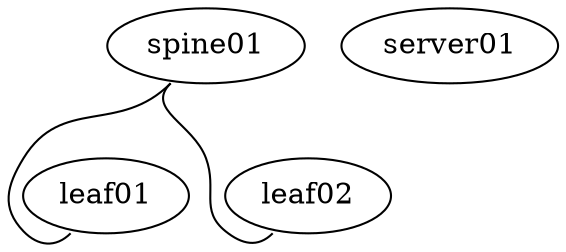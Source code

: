 graph site {
 "spine01" [function="spine" os="CumulusCommunity/cumulus-vx" version="3.7.6" memory="1024" config="./helper_scripts/extra_switch_config.sh" mgmt_ip="192.168.200.1"]
 "leaf01" [function="leaf" os="CumulusCommunity/cumulus-vx" version="3.7.6" memory="1024" config="./helper_scripts/extra_switch_config.sh" mgmt_ip="192.168.200.2"]
 "leaf02" [function="leaf" os="CumulusCommunity/cumulus-vx" version="3.7.6" memory="1024" config="./helper_scripts/extra_switch_config.sh" mgmt_ip="192.168.200.3"]
 "server01" [function="host" os="yk0/ubuntu-xenial" memory="1024" config="./helper_scripts/extra_server_config.sh" mgmt_ip="192.168.200.4"]

 "spine01":"swp1" -- "leaf01":"swp10"
 "spine01":"swp2" -- "leaf02":"swp10"
}
